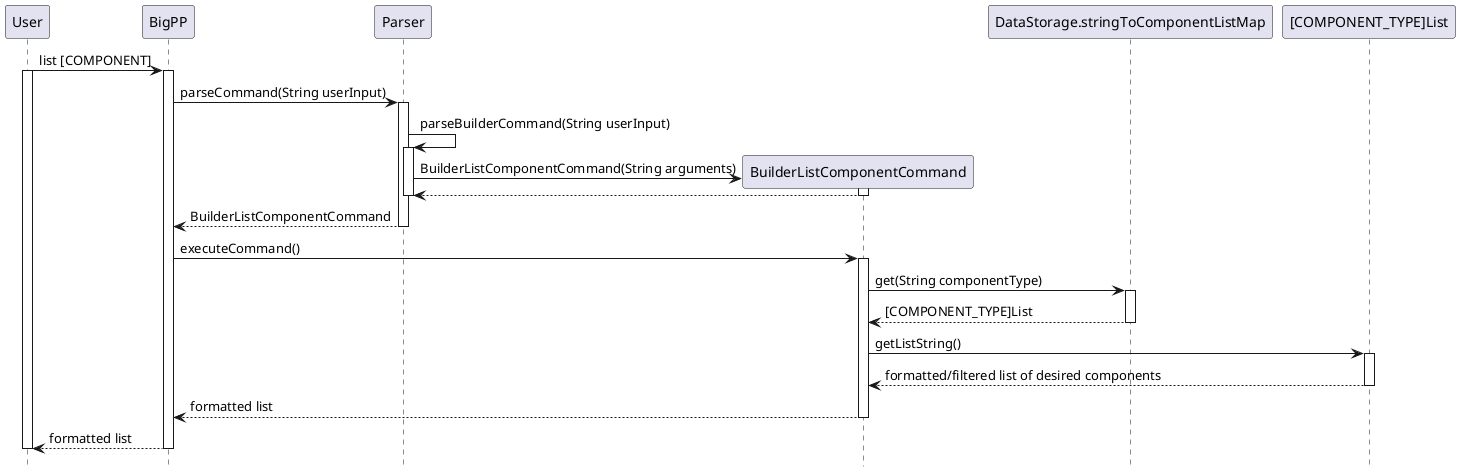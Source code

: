 <!-- @@author superkaiba -->

@startuml
!pragma teoz true
hide footbox

User -> BigPP : list [COMPONENT]
activate User
activate BigPP

BigPP -> Parser : parseCommand(String userInput)
activate Parser

Parser -> Parser : parseBuilderCommand(String userInput)
activate Parser
create BuilderListComponentCommand

Parser -> BuilderListComponentCommand : BuilderListComponentCommand(String arguments)
activate BuilderListComponentCommand
BuilderListComponentCommand --> Parser
deactivate BuilderListComponentCommand

deactivate Parser
Parser --> BigPP: BuilderListComponentCommand
deactivate Parser

BigPP -> BuilderListComponentCommand : executeCommand()
activate BuilderListComponentCommand
BuilderListComponentCommand -> DataStorage.stringToComponentListMap : get(String componentType)
activate DataStorage.stringToComponentListMap
DataStorage.stringToComponentListMap --> BuilderListComponentCommand : [COMPONENT_TYPE]List
deactivate DataStorage.stringToComponentListMap

BuilderListComponentCommand -> "[COMPONENT_TYPE]List" : getListString()
activate "[COMPONENT_TYPE]List"
"[COMPONENT_TYPE]List" --> BuilderListComponentCommand : formatted/filtered list of desired components
deactivate "[COMPONENT_TYPE]List"

BuilderListComponentCommand --> BigPP : formatted list
deactivate BuilderListComponentCommand

BigPP --> User : formatted list
deactivate BigPP
deactivate User

@enduml